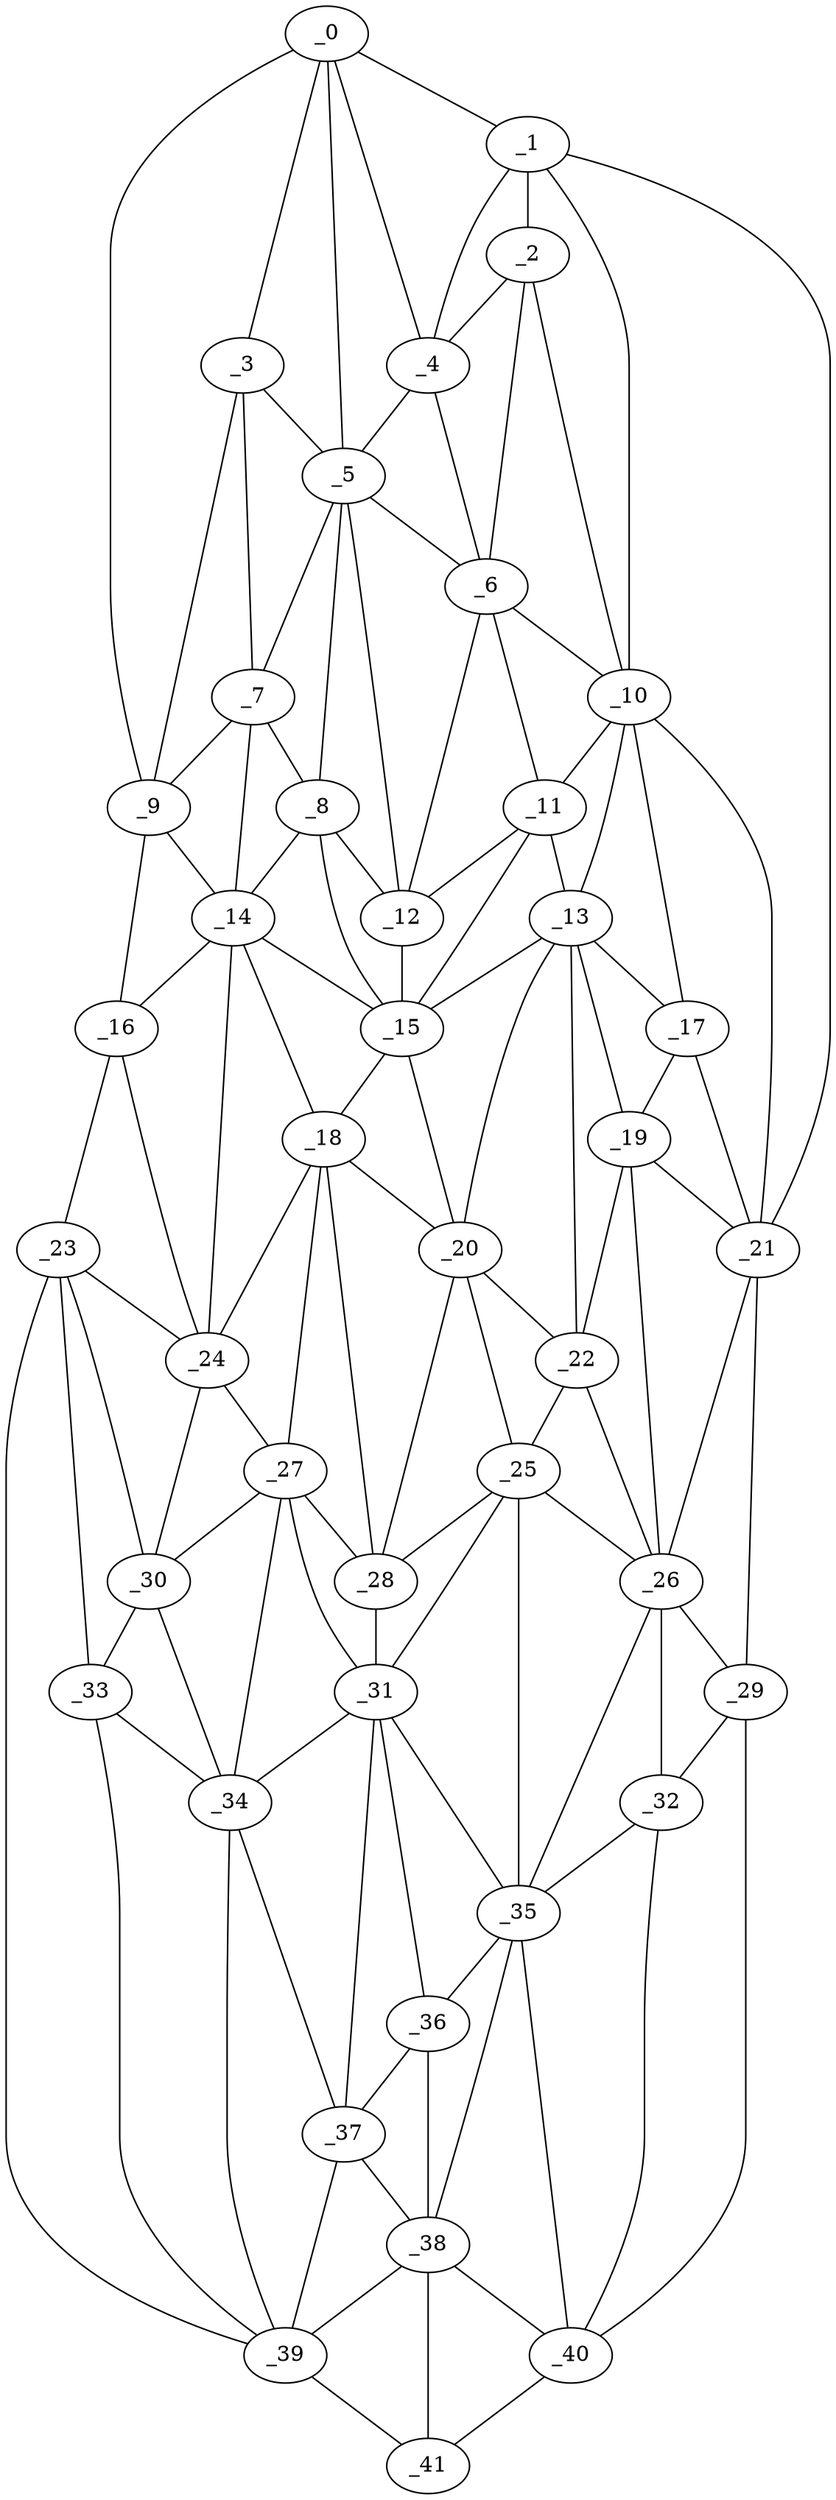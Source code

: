 graph "obj37__230.gxl" {
	_0	 [x=7,
		y=42];
	_1	 [x=8,
		y=73];
	_0 -- _1	 [valence=1];
	_3	 [x=15,
		y=39];
	_0 -- _3	 [valence=2];
	_4	 [x=21,
		y=65];
	_0 -- _4	 [valence=2];
	_5	 [x=26,
		y=49];
	_0 -- _5	 [valence=2];
	_9	 [x=37,
		y=25];
	_0 -- _9	 [valence=1];
	_2	 [x=14,
		y=74];
	_1 -- _2	 [valence=2];
	_1 -- _4	 [valence=2];
	_10	 [x=37,
		y=83];
	_1 -- _10	 [valence=2];
	_21	 [x=64,
		y=94];
	_1 -- _21	 [valence=1];
	_2 -- _4	 [valence=2];
	_6	 [x=27,
		y=67];
	_2 -- _6	 [valence=2];
	_2 -- _10	 [valence=2];
	_3 -- _5	 [valence=2];
	_7	 [x=33,
		y=32];
	_3 -- _7	 [valence=1];
	_3 -- _9	 [valence=1];
	_4 -- _5	 [valence=2];
	_4 -- _6	 [valence=1];
	_5 -- _6	 [valence=2];
	_5 -- _7	 [valence=2];
	_8	 [x=36,
		y=47];
	_5 -- _8	 [valence=1];
	_12	 [x=39,
		y=56];
	_5 -- _12	 [valence=2];
	_6 -- _10	 [valence=2];
	_11	 [x=38,
		y=76];
	_6 -- _11	 [valence=2];
	_6 -- _12	 [valence=1];
	_7 -- _8	 [valence=2];
	_7 -- _9	 [valence=2];
	_14	 [x=44,
		y=35];
	_7 -- _14	 [valence=2];
	_8 -- _12	 [valence=2];
	_8 -- _14	 [valence=2];
	_15	 [x=45,
		y=57];
	_8 -- _15	 [valence=2];
	_9 -- _14	 [valence=1];
	_16	 [x=53,
		y=24];
	_9 -- _16	 [valence=1];
	_10 -- _11	 [valence=2];
	_13	 [x=43,
		y=77];
	_10 -- _13	 [valence=2];
	_17	 [x=54,
		y=89];
	_10 -- _17	 [valence=1];
	_10 -- _21	 [valence=2];
	_11 -- _12	 [valence=2];
	_11 -- _13	 [valence=2];
	_11 -- _15	 [valence=1];
	_12 -- _15	 [valence=2];
	_13 -- _15	 [valence=2];
	_13 -- _17	 [valence=2];
	_19	 [x=62,
		y=85];
	_13 -- _19	 [valence=2];
	_20	 [x=63,
		y=64];
	_13 -- _20	 [valence=1];
	_22	 [x=66,
		y=79];
	_13 -- _22	 [valence=2];
	_14 -- _15	 [valence=2];
	_14 -- _16	 [valence=2];
	_18	 [x=62,
		y=55];
	_14 -- _18	 [valence=2];
	_24	 [x=70,
		y=37];
	_14 -- _24	 [valence=2];
	_15 -- _18	 [valence=2];
	_15 -- _20	 [valence=2];
	_23	 [x=68,
		y=29];
	_16 -- _23	 [valence=1];
	_16 -- _24	 [valence=2];
	_17 -- _19	 [valence=2];
	_17 -- _21	 [valence=1];
	_18 -- _20	 [valence=1];
	_18 -- _24	 [valence=2];
	_27	 [x=71,
		y=53];
	_18 -- _27	 [valence=1];
	_28	 [x=72,
		y=58];
	_18 -- _28	 [valence=2];
	_19 -- _21	 [valence=2];
	_19 -- _22	 [valence=2];
	_26	 [x=70,
		y=87];
	_19 -- _26	 [valence=1];
	_20 -- _22	 [valence=2];
	_25	 [x=70,
		y=71];
	_20 -- _25	 [valence=2];
	_20 -- _28	 [valence=2];
	_21 -- _26	 [valence=1];
	_29	 [x=79,
		y=96];
	_21 -- _29	 [valence=1];
	_22 -- _25	 [valence=2];
	_22 -- _26	 [valence=1];
	_23 -- _24	 [valence=2];
	_30	 [x=81,
		y=40];
	_23 -- _30	 [valence=2];
	_33	 [x=91,
		y=44];
	_23 -- _33	 [valence=2];
	_39	 [x=108,
		y=53];
	_23 -- _39	 [valence=1];
	_24 -- _27	 [valence=2];
	_24 -- _30	 [valence=2];
	_25 -- _26	 [valence=2];
	_25 -- _28	 [valence=2];
	_31	 [x=82,
		y=63];
	_25 -- _31	 [valence=1];
	_35	 [x=91,
		y=82];
	_25 -- _35	 [valence=1];
	_26 -- _29	 [valence=2];
	_32	 [x=89,
		y=92];
	_26 -- _32	 [valence=1];
	_26 -- _35	 [valence=1];
	_27 -- _28	 [valence=2];
	_27 -- _30	 [valence=2];
	_27 -- _31	 [valence=2];
	_34	 [x=91,
		y=49];
	_27 -- _34	 [valence=1];
	_28 -- _31	 [valence=1];
	_29 -- _32	 [valence=1];
	_40	 [x=118,
		y=84];
	_29 -- _40	 [valence=1];
	_30 -- _33	 [valence=1];
	_30 -- _34	 [valence=2];
	_31 -- _34	 [valence=2];
	_31 -- _35	 [valence=2];
	_36	 [x=95,
		y=76];
	_31 -- _36	 [valence=1];
	_37	 [x=96,
		y=60];
	_31 -- _37	 [valence=2];
	_32 -- _35	 [valence=2];
	_32 -- _40	 [valence=2];
	_33 -- _34	 [valence=1];
	_33 -- _39	 [valence=2];
	_34 -- _37	 [valence=2];
	_34 -- _39	 [valence=2];
	_35 -- _36	 [valence=1];
	_38	 [x=99,
		y=74];
	_35 -- _38	 [valence=2];
	_35 -- _40	 [valence=2];
	_36 -- _37	 [valence=2];
	_36 -- _38	 [valence=2];
	_37 -- _38	 [valence=2];
	_37 -- _39	 [valence=1];
	_38 -- _39	 [valence=2];
	_38 -- _40	 [valence=2];
	_41	 [x=123,
		y=80];
	_38 -- _41	 [valence=2];
	_39 -- _41	 [valence=1];
	_40 -- _41	 [valence=1];
}
